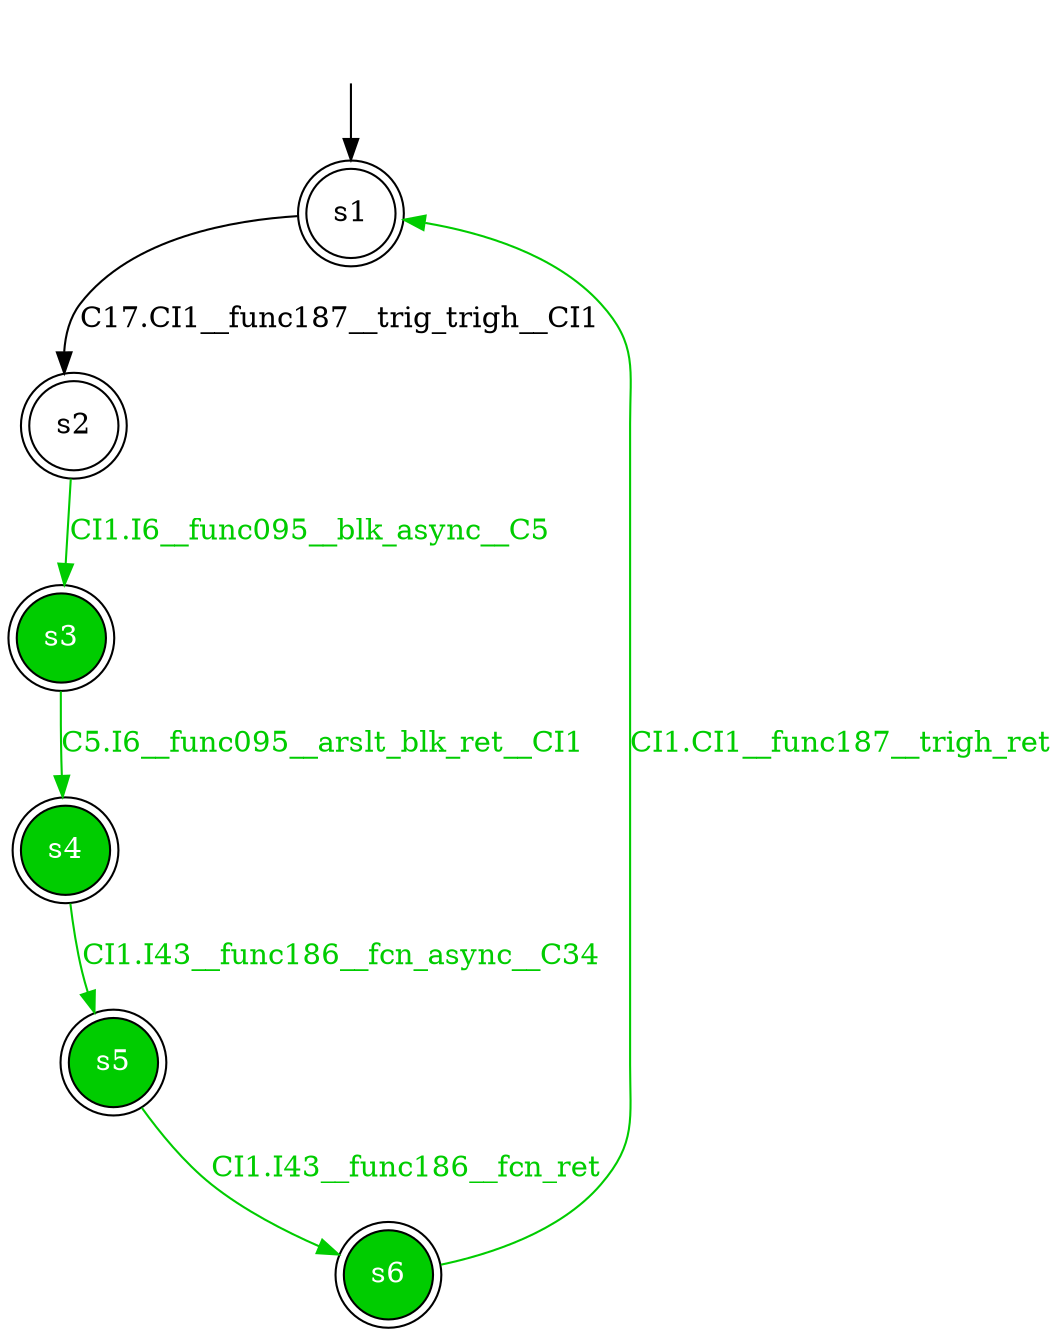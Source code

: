 digraph diffautomaton {
	1 [label=<s1> shape="doublecircle"];
	2 [label=<s2> shape="doublecircle"];
	3 [label=<s3> shape="doublecircle" fillcolor="#00cc00" fontcolor="#ffffff" style="filled"];
	4 [label=<s4> shape="doublecircle" fillcolor="#00cc00" fontcolor="#ffffff" style="filled"];
	5 [label=<s5> shape="doublecircle" fillcolor="#00cc00" fontcolor="#ffffff" style="filled"];
	6 [label=<s6> shape="doublecircle" fillcolor="#00cc00" fontcolor="#ffffff" style="filled"];
	__init1 [label=<> shape="none"];
	__init1 -> 1;
	1 -> 2 [label=<<font color="#000000">C17.CI1__func187__trig_trigh__CI1</font>> id="1-0-2"];
	2 -> 3 [label=<<font color="#00cc00">CI1.I6__func095__blk_async__C5</font>> color="#00cc00" id="2-0-3"];
	3 -> 4 [label=<<font color="#00cc00">C5.I6__func095__arslt_blk_ret__CI1</font>> color="#00cc00" id="3-0-4"];
	4 -> 5 [label=<<font color="#00cc00">CI1.I43__func186__fcn_async__C34</font>> color="#00cc00" id="4-0-5"];
	5 -> 6 [label=<<font color="#00cc00">CI1.I43__func186__fcn_ret</font>> color="#00cc00" id="5-0-6"];
	6 -> 1 [label=<<font color="#00cc00">CI1.CI1__func187__trigh_ret</font>> color="#00cc00" id="6-0-1"];
}
